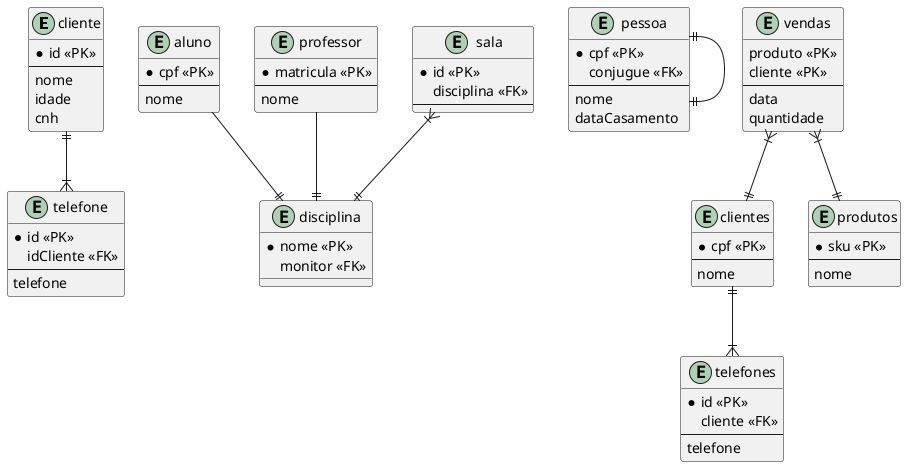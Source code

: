 @startuml owhroijewroigojreojiojgriee

entity cliente{
    *id <<PK>>
    --
    nome
    idade
    cnh
}

entity telefone{
    *id <<PK>>
    idCliente <<FK>>
    --
    telefone
}

cliente ||--|{ telefone

entity aluno{
    *cpf <<PK>>
    --
    nome
}

entity professor{
    *matricula <<PK>>
    --
    nome
}

entity disciplina{
    *nome <<PK>>
    monitor <<FK>>
}

entity sala{
    *id <<PK>>
    disciplina <<FK>>
    --
}

aluno --|| disciplina
professor --|| disciplina
sala }|--|| disciplina

entity pessoa{
    *cpf <<PK>>
    conjugue <<FK>>
    --
    nome
    dataCasamento
}

pessoa ||--|| pessoa

entity clientes {
    *cpf <<PK>>
    --
    nome
}

entity telefones {
    *id <<PK>>
    cliente <<FK>>
    --
    telefone
}

entity produtos{
    *sku <<PK>>
    --
    nome
}

entity vendas{
    produto <<PK>>
    cliente <<PK>>
    --
    data
    quantidade
}

clientes ||--|{ telefones
vendas }|--|| produtos
vendas }|--|| clientes

@enduml